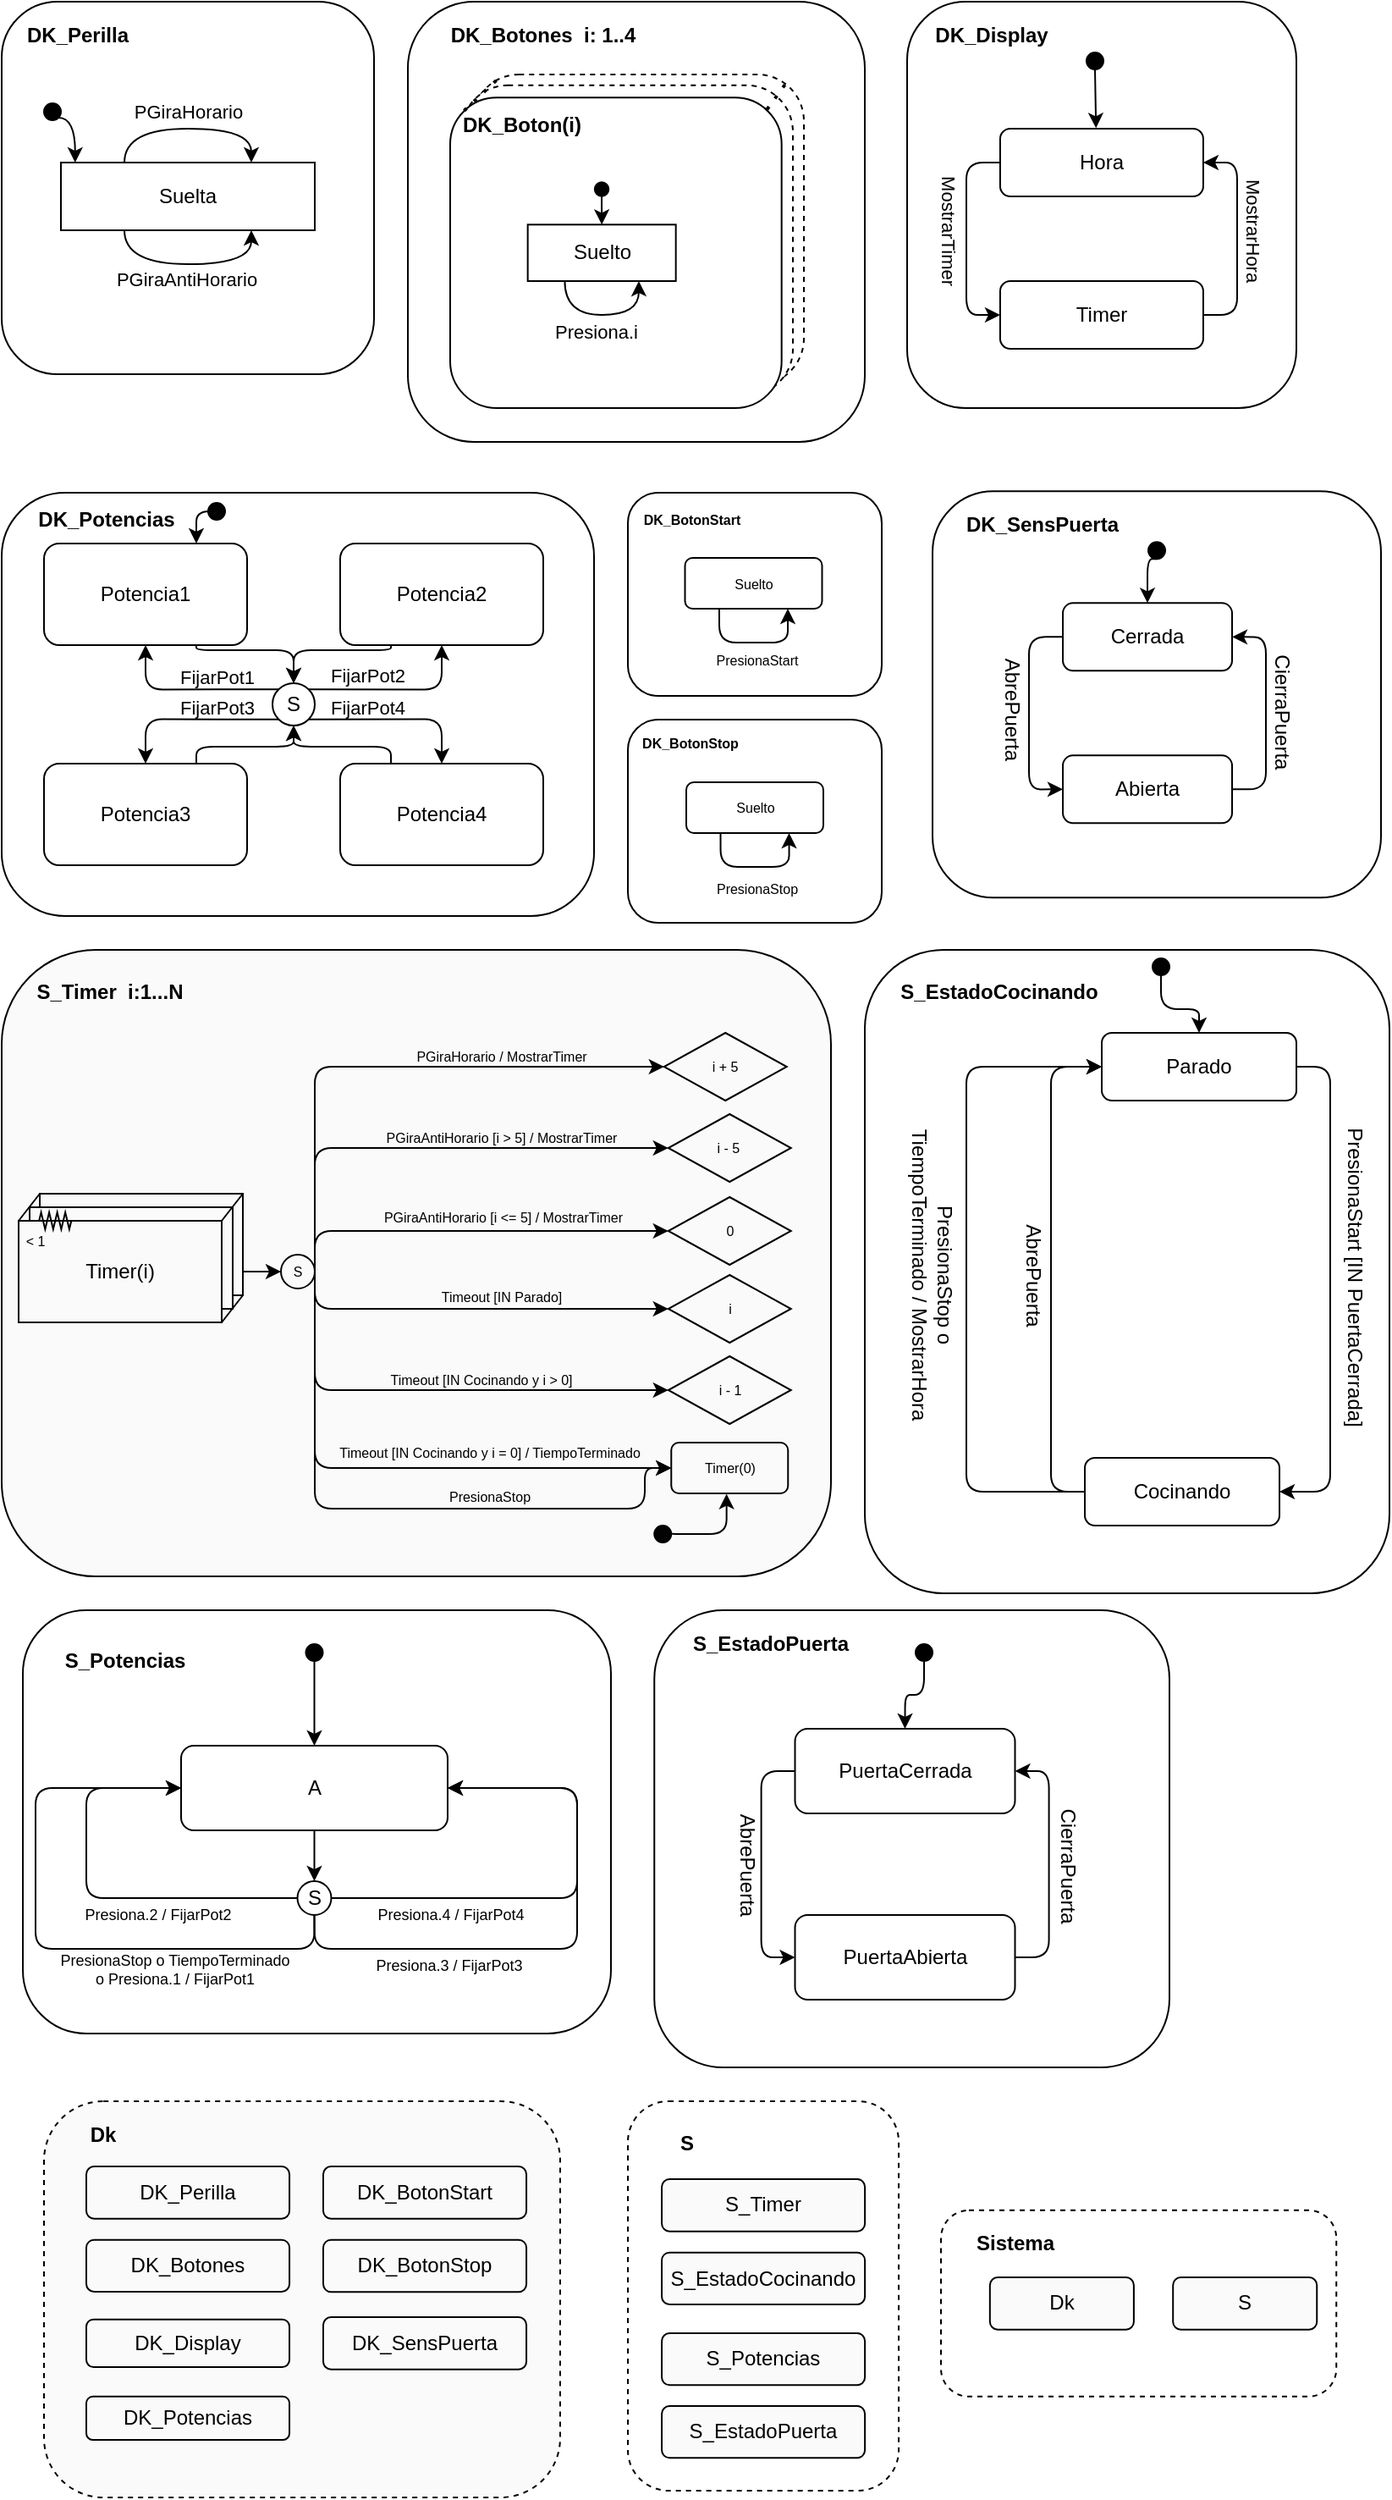 <mxfile version="14.6.13" type="device"><diagram id="PNp2T7QpOULLHMRqume6" name="Page-1"><mxGraphModel dx="1185" dy="685" grid="1" gridSize="10" guides="1" tooltips="1" connect="1" arrows="1" fold="1" page="1" pageScale="1" pageWidth="850" pageHeight="1100" math="0" shadow="0"><root><mxCell id="0"/><mxCell id="1" parent="0"/><mxCell id="enhw_PwO_BOHBUtOa5ec-1" value="" style="rounded=1;whiteSpace=wrap;html=1;" vertex="1" parent="1"><mxGeometry x="10" y="10" width="220" height="220" as="geometry"/></mxCell><mxCell id="enhw_PwO_BOHBUtOa5ec-2" value="DK_Perilla" style="text;html=1;strokeColor=none;fillColor=none;align=center;verticalAlign=middle;whiteSpace=wrap;rounded=0;fontStyle=1" vertex="1" parent="1"><mxGeometry x="20" y="20" width="70" height="20" as="geometry"/></mxCell><mxCell id="enhw_PwO_BOHBUtOa5ec-3" value="Suelta" style="rounded=0;whiteSpace=wrap;html=1;" vertex="1" parent="1"><mxGeometry x="45" y="105" width="150" height="40" as="geometry"/></mxCell><mxCell id="enhw_PwO_BOHBUtOa5ec-4" style="edgeStyle=orthogonalEdgeStyle;orthogonalLoop=1;jettySize=auto;html=1;exitX=0.25;exitY=0;exitDx=0;exitDy=0;entryX=0.75;entryY=0;entryDx=0;entryDy=0;curved=1;" edge="1" parent="1" source="enhw_PwO_BOHBUtOa5ec-3" target="enhw_PwO_BOHBUtOa5ec-3"><mxGeometry relative="1" as="geometry"><Array as="points"><mxPoint x="82" y="85"/><mxPoint x="158" y="85"/></Array></mxGeometry></mxCell><mxCell id="enhw_PwO_BOHBUtOa5ec-5" value="PGiraHorario" style="edgeLabel;html=1;align=center;verticalAlign=middle;resizable=0;points=[];" vertex="1" connectable="0" parent="enhw_PwO_BOHBUtOa5ec-4"><mxGeometry x="-0.123" y="-1" relative="1" as="geometry"><mxPoint x="7" y="-11" as="offset"/></mxGeometry></mxCell><mxCell id="enhw_PwO_BOHBUtOa5ec-7" style="edgeStyle=orthogonalEdgeStyle;curved=1;orthogonalLoop=1;jettySize=auto;html=1;exitX=0.25;exitY=1;exitDx=0;exitDy=0;entryX=0.75;entryY=1;entryDx=0;entryDy=0;strokeColor=#000000;" edge="1" parent="1" source="enhw_PwO_BOHBUtOa5ec-3" target="enhw_PwO_BOHBUtOa5ec-3"><mxGeometry relative="1" as="geometry"/></mxCell><mxCell id="enhw_PwO_BOHBUtOa5ec-8" value="PGiraAntiHorario" style="edgeLabel;html=1;align=center;verticalAlign=middle;resizable=0;points=[];" vertex="1" connectable="0" parent="1"><mxGeometry x="136.998" y="105" as="geometry"><mxPoint x="-18" y="69" as="offset"/></mxGeometry></mxCell><mxCell id="enhw_PwO_BOHBUtOa5ec-9" value="" style="rounded=1;whiteSpace=wrap;html=1;" vertex="1" parent="1"><mxGeometry x="250" y="10" width="270" height="260" as="geometry"/></mxCell><mxCell id="enhw_PwO_BOHBUtOa5ec-10" value="DK_Botones&amp;nbsp; i: 1..4" style="text;html=1;strokeColor=none;fillColor=none;align=center;verticalAlign=middle;whiteSpace=wrap;rounded=0;fontStyle=1" vertex="1" parent="1"><mxGeometry x="270" y="20" width="120" height="20" as="geometry"/></mxCell><mxCell id="enhw_PwO_BOHBUtOa5ec-15" value="" style="group" vertex="1" connectable="0" parent="1"><mxGeometry x="275" y="50" width="225" height="200" as="geometry"/></mxCell><mxCell id="enhw_PwO_BOHBUtOa5ec-11" value="" style="rounded=1;whiteSpace=wrap;html=1;dashed=1;" vertex="1" parent="enhw_PwO_BOHBUtOa5ec-15"><mxGeometry x="13.167" y="3" width="195.833" height="183.333" as="geometry"/></mxCell><mxCell id="enhw_PwO_BOHBUtOa5ec-12" value="" style="rounded=1;whiteSpace=wrap;html=1;dashed=1;" vertex="1" parent="enhw_PwO_BOHBUtOa5ec-15"><mxGeometry x="6.667" y="9.333" width="195.833" height="183.333" as="geometry"/></mxCell><mxCell id="enhw_PwO_BOHBUtOa5ec-13" value="" style="rounded=1;whiteSpace=wrap;html=1;" vertex="1" parent="enhw_PwO_BOHBUtOa5ec-15"><mxGeometry y="16.667" width="195.833" height="183.333" as="geometry"/></mxCell><mxCell id="enhw_PwO_BOHBUtOa5ec-16" value="DK_Boton(i)" style="text;html=1;strokeColor=none;fillColor=none;align=center;verticalAlign=middle;whiteSpace=wrap;rounded=0;fontStyle=1" vertex="1" parent="enhw_PwO_BOHBUtOa5ec-15"><mxGeometry x="3.333" y="24.167" width="79.167" height="16.667" as="geometry"/></mxCell><mxCell id="enhw_PwO_BOHBUtOa5ec-17" value="Suelto" style="rounded=0;whiteSpace=wrap;html=1;" vertex="1" parent="enhw_PwO_BOHBUtOa5ec-15"><mxGeometry x="45.833" y="91.667" width="87.5" height="33.333" as="geometry"/></mxCell><mxCell id="enhw_PwO_BOHBUtOa5ec-18" style="edgeStyle=orthogonalEdgeStyle;curved=1;orthogonalLoop=1;jettySize=auto;html=1;exitX=0.25;exitY=1;exitDx=0;exitDy=0;entryX=0.75;entryY=1;entryDx=0;entryDy=0;strokeColor=#000000;" edge="1" parent="enhw_PwO_BOHBUtOa5ec-15" source="enhw_PwO_BOHBUtOa5ec-17" target="enhw_PwO_BOHBUtOa5ec-17"><mxGeometry relative="1" as="geometry"/></mxCell><mxCell id="enhw_PwO_BOHBUtOa5ec-19" value="Presiona.i" style="edgeLabel;html=1;align=center;verticalAlign=middle;resizable=0;points=[];" vertex="1" connectable="0" parent="enhw_PwO_BOHBUtOa5ec-18"><mxGeometry x="0.183" y="-2" relative="1" as="geometry"><mxPoint x="-11" y="8" as="offset"/></mxGeometry></mxCell><mxCell id="enhw_PwO_BOHBUtOa5ec-27" style="edgeStyle=orthogonalEdgeStyle;curved=1;orthogonalLoop=1;jettySize=auto;html=1;exitX=0.5;exitY=1;exitDx=0;exitDy=0;entryX=0.5;entryY=0;entryDx=0;entryDy=0;strokeColor=#000000;" edge="1" parent="enhw_PwO_BOHBUtOa5ec-15" source="enhw_PwO_BOHBUtOa5ec-26" target="enhw_PwO_BOHBUtOa5ec-17"><mxGeometry relative="1" as="geometry"/></mxCell><mxCell id="enhw_PwO_BOHBUtOa5ec-26" value="" style="ellipse;whiteSpace=wrap;html=1;aspect=fixed;fillColor=#000000;" vertex="1" parent="enhw_PwO_BOHBUtOa5ec-15"><mxGeometry x="85.417" y="66.667" width="8.213" height="8.213" as="geometry"/></mxCell><mxCell id="enhw_PwO_BOHBUtOa5ec-126" value="" style="endArrow=none;dashed=1;html=1;dashPattern=1 3;strokeWidth=2;fontSize=8;exitX=0.008;exitY=0.082;exitDx=0;exitDy=0;entryX=0.08;entryY=0.011;entryDx=0;entryDy=0;entryPerimeter=0;exitPerimeter=0;" edge="1" parent="enhw_PwO_BOHBUtOa5ec-15" source="enhw_PwO_BOHBUtOa5ec-12" target="enhw_PwO_BOHBUtOa5ec-11"><mxGeometry width="50" height="50" relative="1" as="geometry"><mxPoint x="-5" y="70" as="sourcePoint"/><mxPoint x="45" y="20" as="targetPoint"/></mxGeometry></mxCell><mxCell id="enhw_PwO_BOHBUtOa5ec-128" value="" style="endArrow=none;dashed=1;html=1;dashPattern=1 3;strokeWidth=2;fontSize=8;entryX=0.944;entryY=0.031;entryDx=0;entryDy=0;entryPerimeter=0;exitX=0.956;exitY=0.038;exitDx=0;exitDy=0;exitPerimeter=0;" edge="1" parent="enhw_PwO_BOHBUtOa5ec-15" source="enhw_PwO_BOHBUtOa5ec-13" target="enhw_PwO_BOHBUtOa5ec-11"><mxGeometry width="50" height="50" relative="1" as="geometry"><mxPoint x="25" y="70" as="sourcePoint"/><mxPoint x="75" y="20" as="targetPoint"/></mxGeometry></mxCell><mxCell id="enhw_PwO_BOHBUtOa5ec-20" value="" style="rounded=1;whiteSpace=wrap;html=1;" vertex="1" parent="1"><mxGeometry x="545" y="10" width="230" height="240" as="geometry"/></mxCell><mxCell id="enhw_PwO_BOHBUtOa5ec-21" value="DK_Display" style="text;html=1;strokeColor=none;fillColor=none;align=center;verticalAlign=middle;whiteSpace=wrap;rounded=0;fontStyle=1" vertex="1" parent="1"><mxGeometry x="565" y="20" width="60" height="20" as="geometry"/></mxCell><mxCell id="enhw_PwO_BOHBUtOa5ec-31" style="edgeStyle=orthogonalEdgeStyle;orthogonalLoop=1;jettySize=auto;html=1;exitX=0;exitY=0.5;exitDx=0;exitDy=0;entryX=0;entryY=0.5;entryDx=0;entryDy=0;strokeColor=#000000;" edge="1" parent="1" source="enhw_PwO_BOHBUtOa5ec-22" target="enhw_PwO_BOHBUtOa5ec-23"><mxGeometry relative="1" as="geometry"/></mxCell><mxCell id="enhw_PwO_BOHBUtOa5ec-32" value="MostrarTimer" style="edgeLabel;html=1;align=center;verticalAlign=middle;resizable=0;points=[];rotation=90;" vertex="1" connectable="0" parent="enhw_PwO_BOHBUtOa5ec-31"><mxGeometry x="-0.159" y="-1" relative="1" as="geometry"><mxPoint x="-9" y="5" as="offset"/></mxGeometry></mxCell><mxCell id="enhw_PwO_BOHBUtOa5ec-22" value="Hora" style="rounded=1;whiteSpace=wrap;html=1;" vertex="1" parent="1"><mxGeometry x="599.97" y="85" width="120" height="40" as="geometry"/></mxCell><mxCell id="enhw_PwO_BOHBUtOa5ec-33" style="edgeStyle=orthogonalEdgeStyle;orthogonalLoop=1;jettySize=auto;html=1;exitX=1;exitY=0.5;exitDx=0;exitDy=0;entryX=1;entryY=0.5;entryDx=0;entryDy=0;strokeColor=#000000;" edge="1" parent="1" source="enhw_PwO_BOHBUtOa5ec-23" target="enhw_PwO_BOHBUtOa5ec-22"><mxGeometry relative="1" as="geometry"/></mxCell><mxCell id="enhw_PwO_BOHBUtOa5ec-34" value="MostrarHora" style="edgeLabel;html=1;align=center;verticalAlign=middle;resizable=0;points=[];rotation=90;" vertex="1" connectable="0" parent="enhw_PwO_BOHBUtOa5ec-33"><mxGeometry x="0.067" y="-1" relative="1" as="geometry"><mxPoint x="9" y="-1" as="offset"/></mxGeometry></mxCell><mxCell id="enhw_PwO_BOHBUtOa5ec-23" value="Timer" style="rounded=1;whiteSpace=wrap;html=1;" vertex="1" parent="1"><mxGeometry x="599.97" y="175" width="120" height="40" as="geometry"/></mxCell><mxCell id="enhw_PwO_BOHBUtOa5ec-25" style="edgeStyle=orthogonalEdgeStyle;curved=1;orthogonalLoop=1;jettySize=auto;html=1;exitX=1;exitY=1;exitDx=0;exitDy=0;entryX=0.056;entryY=0.001;entryDx=0;entryDy=0;strokeColor=#000000;entryPerimeter=0;" edge="1" parent="1" source="enhw_PwO_BOHBUtOa5ec-24" target="enhw_PwO_BOHBUtOa5ec-3"><mxGeometry relative="1" as="geometry"/></mxCell><mxCell id="enhw_PwO_BOHBUtOa5ec-24" value="" style="ellipse;whiteSpace=wrap;html=1;aspect=fixed;fillColor=#000000;" vertex="1" parent="1"><mxGeometry x="35" y="70" width="10" height="10" as="geometry"/></mxCell><mxCell id="enhw_PwO_BOHBUtOa5ec-30" style="edgeStyle=orthogonalEdgeStyle;orthogonalLoop=1;jettySize=auto;html=1;exitX=0.5;exitY=1;exitDx=0;exitDy=0;entryX=0.472;entryY=-0.008;entryDx=0;entryDy=0;entryPerimeter=0;strokeColor=#000000;" edge="1" parent="1" source="enhw_PwO_BOHBUtOa5ec-29" target="enhw_PwO_BOHBUtOa5ec-22"><mxGeometry relative="1" as="geometry"><mxPoint x="660" y="40" as="sourcePoint"/></mxGeometry></mxCell><mxCell id="enhw_PwO_BOHBUtOa5ec-29" value="" style="ellipse;whiteSpace=wrap;html=1;aspect=fixed;fillColor=#000000;" vertex="1" parent="1"><mxGeometry x="651" y="40" width="10" height="10" as="geometry"/></mxCell><mxCell id="enhw_PwO_BOHBUtOa5ec-35" value="" style="rounded=1;whiteSpace=wrap;html=1;fillColor=#FFFFFF;" vertex="1" parent="1"><mxGeometry x="10" y="300" width="350" height="250" as="geometry"/></mxCell><mxCell id="enhw_PwO_BOHBUtOa5ec-45" style="edgeStyle=orthogonalEdgeStyle;orthogonalLoop=1;jettySize=auto;html=1;exitX=0.75;exitY=1;exitDx=0;exitDy=0;entryX=0.5;entryY=0;entryDx=0;entryDy=0;strokeColor=#000000;" edge="1" parent="1" source="enhw_PwO_BOHBUtOa5ec-37" target="enhw_PwO_BOHBUtOa5ec-41"><mxGeometry relative="1" as="geometry"><Array as="points"><mxPoint x="125" y="393"/><mxPoint x="183" y="393"/></Array></mxGeometry></mxCell><mxCell id="enhw_PwO_BOHBUtOa5ec-37" value="Potencia1" style="rounded=1;whiteSpace=wrap;html=1;fillColor=#FFFFFF;" vertex="1" parent="1"><mxGeometry x="35" y="330" width="120" height="60" as="geometry"/></mxCell><mxCell id="enhw_PwO_BOHBUtOa5ec-49" style="edgeStyle=orthogonalEdgeStyle;orthogonalLoop=1;jettySize=auto;html=1;exitX=0.25;exitY=1;exitDx=0;exitDy=0;entryX=0.5;entryY=0;entryDx=0;entryDy=0;strokeColor=#000000;" edge="1" parent="1" source="enhw_PwO_BOHBUtOa5ec-38" target="enhw_PwO_BOHBUtOa5ec-41"><mxGeometry relative="1" as="geometry"><Array as="points"><mxPoint x="240" y="393"/><mxPoint x="183" y="393"/></Array></mxGeometry></mxCell><mxCell id="enhw_PwO_BOHBUtOa5ec-38" value="Potencia2" style="rounded=1;whiteSpace=wrap;html=1;fillColor=#FFFFFF;" vertex="1" parent="1"><mxGeometry x="210" y="330" width="120" height="60" as="geometry"/></mxCell><mxCell id="enhw_PwO_BOHBUtOa5ec-55" style="edgeStyle=orthogonalEdgeStyle;orthogonalLoop=1;jettySize=auto;html=1;exitX=0.75;exitY=0;exitDx=0;exitDy=0;entryX=0.5;entryY=1;entryDx=0;entryDy=0;strokeColor=#000000;" edge="1" parent="1" source="enhw_PwO_BOHBUtOa5ec-39" target="enhw_PwO_BOHBUtOa5ec-41"><mxGeometry relative="1" as="geometry"><Array as="points"><mxPoint x="125" y="450"/><mxPoint x="183" y="450"/></Array></mxGeometry></mxCell><mxCell id="enhw_PwO_BOHBUtOa5ec-39" value="Potencia3" style="rounded=1;whiteSpace=wrap;html=1;fillColor=#FFFFFF;" vertex="1" parent="1"><mxGeometry x="35" y="460" width="120" height="60" as="geometry"/></mxCell><mxCell id="enhw_PwO_BOHBUtOa5ec-54" style="edgeStyle=orthogonalEdgeStyle;orthogonalLoop=1;jettySize=auto;html=1;exitX=0.25;exitY=0;exitDx=0;exitDy=0;entryX=0.5;entryY=1;entryDx=0;entryDy=0;strokeColor=#000000;" edge="1" parent="1" source="enhw_PwO_BOHBUtOa5ec-40" target="enhw_PwO_BOHBUtOa5ec-41"><mxGeometry relative="1" as="geometry"><Array as="points"><mxPoint x="240" y="450"/><mxPoint x="183" y="450"/></Array></mxGeometry></mxCell><mxCell id="enhw_PwO_BOHBUtOa5ec-40" value="Potencia4" style="rounded=1;whiteSpace=wrap;html=1;fillColor=#FFFFFF;" vertex="1" parent="1"><mxGeometry x="210" y="460" width="120" height="60" as="geometry"/></mxCell><mxCell id="enhw_PwO_BOHBUtOa5ec-47" style="edgeStyle=orthogonalEdgeStyle;orthogonalLoop=1;jettySize=auto;html=1;exitX=0;exitY=0;exitDx=0;exitDy=0;entryX=0.5;entryY=1;entryDx=0;entryDy=0;strokeColor=#000000;" edge="1" parent="1" source="enhw_PwO_BOHBUtOa5ec-41" target="enhw_PwO_BOHBUtOa5ec-37"><mxGeometry relative="1" as="geometry"/></mxCell><mxCell id="enhw_PwO_BOHBUtOa5ec-48" value="FijarPot1" style="edgeLabel;html=1;align=center;verticalAlign=middle;resizable=0;points=[];labelBackgroundColor=none;" vertex="1" connectable="0" parent="enhw_PwO_BOHBUtOa5ec-47"><mxGeometry x="-0.4" relative="1" as="geometry"><mxPoint x="-5" y="-7" as="offset"/></mxGeometry></mxCell><mxCell id="enhw_PwO_BOHBUtOa5ec-50" style="edgeStyle=orthogonalEdgeStyle;orthogonalLoop=1;jettySize=auto;html=1;exitX=1;exitY=0;exitDx=0;exitDy=0;entryX=0.5;entryY=1;entryDx=0;entryDy=0;strokeColor=#000000;" edge="1" parent="1" source="enhw_PwO_BOHBUtOa5ec-41" target="enhw_PwO_BOHBUtOa5ec-38"><mxGeometry relative="1" as="geometry"/></mxCell><mxCell id="enhw_PwO_BOHBUtOa5ec-52" style="edgeStyle=orthogonalEdgeStyle;orthogonalLoop=1;jettySize=auto;html=1;exitX=1;exitY=1;exitDx=0;exitDy=0;entryX=0.5;entryY=0;entryDx=0;entryDy=0;strokeColor=#000000;" edge="1" parent="1" source="enhw_PwO_BOHBUtOa5ec-41" target="enhw_PwO_BOHBUtOa5ec-40"><mxGeometry relative="1" as="geometry"><Array as="points"><mxPoint x="270" y="434"/></Array></mxGeometry></mxCell><mxCell id="enhw_PwO_BOHBUtOa5ec-56" style="edgeStyle=orthogonalEdgeStyle;orthogonalLoop=1;jettySize=auto;html=1;exitX=0;exitY=1;exitDx=0;exitDy=0;entryX=0.5;entryY=0;entryDx=0;entryDy=0;strokeColor=#000000;" edge="1" parent="1" source="enhw_PwO_BOHBUtOa5ec-41" target="enhw_PwO_BOHBUtOa5ec-39"><mxGeometry relative="1" as="geometry"><Array as="points"><mxPoint x="95" y="434"/></Array></mxGeometry></mxCell><mxCell id="enhw_PwO_BOHBUtOa5ec-41" value="S" style="ellipse;whiteSpace=wrap;html=1;aspect=fixed;fillColor=#FFFFFF;" vertex="1" parent="1"><mxGeometry x="170" y="412.5" width="25" height="25" as="geometry"/></mxCell><mxCell id="enhw_PwO_BOHBUtOa5ec-51" value="FijarPot2" style="edgeLabel;html=1;align=center;verticalAlign=middle;resizable=0;points=[];labelBackgroundColor=none;" vertex="1" connectable="0" parent="1"><mxGeometry x="155.002" y="419.174" as="geometry"><mxPoint x="71" y="-11" as="offset"/></mxGeometry></mxCell><mxCell id="enhw_PwO_BOHBUtOa5ec-53" value="FijarPot4" style="edgeLabel;html=1;align=center;verticalAlign=middle;resizable=0;points=[];labelBackgroundColor=none;" vertex="1" connectable="0" parent="1"><mxGeometry x="155.002" y="438.004" as="geometry"><mxPoint x="71" y="-11" as="offset"/></mxGeometry></mxCell><mxCell id="enhw_PwO_BOHBUtOa5ec-57" value="FijarPot3" style="edgeLabel;html=1;align=center;verticalAlign=middle;resizable=0;points=[];labelBackgroundColor=none;" vertex="1" connectable="0" parent="1"><mxGeometry x="66.002" y="438.004" as="geometry"><mxPoint x="71" y="-11" as="offset"/></mxGeometry></mxCell><mxCell id="enhw_PwO_BOHBUtOa5ec-59" style="edgeStyle=orthogonalEdgeStyle;orthogonalLoop=1;jettySize=auto;html=1;exitX=0.8;exitY=0.5;exitDx=0;exitDy=0;entryX=0.75;entryY=0;entryDx=0;entryDy=0;strokeColor=#000000;exitPerimeter=0;" edge="1" parent="1" source="enhw_PwO_BOHBUtOa5ec-58" target="enhw_PwO_BOHBUtOa5ec-37"><mxGeometry relative="1" as="geometry"/></mxCell><mxCell id="enhw_PwO_BOHBUtOa5ec-58" value="" style="ellipse;whiteSpace=wrap;html=1;aspect=fixed;labelBackgroundColor=none;fillColor=#030303;" vertex="1" parent="1"><mxGeometry x="132" y="306" width="10" height="10" as="geometry"/></mxCell><mxCell id="enhw_PwO_BOHBUtOa5ec-60" value="DK_Potencias" style="text;html=1;strokeColor=none;fillColor=none;align=center;verticalAlign=middle;whiteSpace=wrap;rounded=0;labelBackgroundColor=none;fontStyle=1" vertex="1" parent="1"><mxGeometry x="35" y="306" width="74" height="20" as="geometry"/></mxCell><mxCell id="enhw_PwO_BOHBUtOa5ec-62" value="" style="rounded=1;whiteSpace=wrap;html=1;labelBackgroundColor=none;fillColor=#FAFAFA;dashed=1;" vertex="1" parent="1"><mxGeometry x="35" y="1250" width="305" height="234" as="geometry"/></mxCell><mxCell id="enhw_PwO_BOHBUtOa5ec-63" value="DK_Perilla" style="rounded=1;whiteSpace=wrap;html=1;labelBackgroundColor=none;fillColor=#FAFAFA;" vertex="1" parent="1"><mxGeometry x="60" y="1288.51" width="120.03" height="30.83" as="geometry"/></mxCell><mxCell id="enhw_PwO_BOHBUtOa5ec-64" value="DK_Botones" style="rounded=1;whiteSpace=wrap;html=1;labelBackgroundColor=none;fillColor=#FAFAFA;" vertex="1" parent="1"><mxGeometry x="60" y="1331.84" width="120.03" height="30.66" as="geometry"/></mxCell><mxCell id="enhw_PwO_BOHBUtOa5ec-65" value="DK_Display" style="rounded=1;whiteSpace=wrap;html=1;labelBackgroundColor=none;fillColor=#FAFAFA;" vertex="1" parent="1"><mxGeometry x="60" y="1378.84" width="120.02" height="28.16" as="geometry"/></mxCell><mxCell id="enhw_PwO_BOHBUtOa5ec-66" value="DK_Potencias" style="rounded=1;whiteSpace=wrap;html=1;labelBackgroundColor=none;fillColor=#FAFAFA;" vertex="1" parent="1"><mxGeometry x="60" y="1424.42" width="120.02" height="25.58" as="geometry"/></mxCell><mxCell id="enhw_PwO_BOHBUtOa5ec-67" value="Dk" style="text;html=1;strokeColor=none;fillColor=none;align=center;verticalAlign=middle;whiteSpace=wrap;rounded=0;labelBackgroundColor=none;fontStyle=1" vertex="1" parent="1"><mxGeometry x="50" y="1260" width="40" height="20" as="geometry"/></mxCell><mxCell id="enhw_PwO_BOHBUtOa5ec-68" value="" style="rounded=1;whiteSpace=wrap;html=1;labelBackgroundColor=none;fillColor=#FAFAFA;" vertex="1" parent="1"><mxGeometry x="10" y="570" width="490" height="370" as="geometry"/></mxCell><mxCell id="enhw_PwO_BOHBUtOa5ec-69" value="S_Timer&amp;nbsp; i:1...N" style="text;html=1;strokeColor=none;fillColor=none;align=center;verticalAlign=middle;whiteSpace=wrap;rounded=0;labelBackgroundColor=none;fontStyle=1" vertex="1" parent="1"><mxGeometry x="27" y="585" width="94" height="20" as="geometry"/></mxCell><mxCell id="enhw_PwO_BOHBUtOa5ec-88" style="edgeStyle=orthogonalEdgeStyle;orthogonalLoop=1;jettySize=auto;html=1;exitX=1;exitY=0.5;exitDx=0;exitDy=0;fontSize=8;strokeColor=#000000;" edge="1" parent="1" source="enhw_PwO_BOHBUtOa5ec-73"><mxGeometry relative="1" as="geometry"><mxPoint x="175" y="760" as="targetPoint"/></mxGeometry></mxCell><mxCell id="enhw_PwO_BOHBUtOa5ec-85" value="i + 5" style="rhombus;whiteSpace=wrap;html=1;rounded=0;labelBackgroundColor=none;fontSize=8;fillColor=#FAFAFA;" vertex="1" parent="1"><mxGeometry x="401.38" y="619" width="72.5" height="40" as="geometry"/></mxCell><mxCell id="enhw_PwO_BOHBUtOa5ec-89" style="edgeStyle=orthogonalEdgeStyle;orthogonalLoop=1;jettySize=auto;html=1;exitX=1;exitY=0.5;exitDx=0;exitDy=0;entryX=0;entryY=0.5;entryDx=0;entryDy=0;fontSize=8;strokeColor=#000000;" edge="1" parent="1" source="enhw_PwO_BOHBUtOa5ec-87" target="enhw_PwO_BOHBUtOa5ec-85"><mxGeometry relative="1" as="geometry"><Array as="points"><mxPoint x="195" y="639"/></Array></mxGeometry></mxCell><mxCell id="enhw_PwO_BOHBUtOa5ec-90" value="PGiraHorario / MostrarTimer" style="edgeLabel;html=1;align=center;verticalAlign=middle;resizable=0;points=[];fontSize=8;labelBackgroundColor=none;" vertex="1" connectable="0" parent="enhw_PwO_BOHBUtOa5ec-89"><mxGeometry x="0.27" y="2" relative="1" as="geometry"><mxPoint x="23" y="-4" as="offset"/></mxGeometry></mxCell><mxCell id="enhw_PwO_BOHBUtOa5ec-92" style="edgeStyle=orthogonalEdgeStyle;orthogonalLoop=1;jettySize=auto;html=1;exitX=1;exitY=0.5;exitDx=0;exitDy=0;entryX=0;entryY=0.5;entryDx=0;entryDy=0;fontSize=8;strokeColor=#000000;" edge="1" parent="1" source="enhw_PwO_BOHBUtOa5ec-87" target="enhw_PwO_BOHBUtOa5ec-91"><mxGeometry relative="1" as="geometry"><Array as="points"><mxPoint x="195" y="687"/></Array></mxGeometry></mxCell><mxCell id="enhw_PwO_BOHBUtOa5ec-95" style="edgeStyle=orthogonalEdgeStyle;orthogonalLoop=1;jettySize=auto;html=1;exitX=1;exitY=0.5;exitDx=0;exitDy=0;entryX=0;entryY=0.5;entryDx=0;entryDy=0;fontSize=8;strokeColor=#000000;" edge="1" parent="1" source="enhw_PwO_BOHBUtOa5ec-87" target="enhw_PwO_BOHBUtOa5ec-94"><mxGeometry relative="1" as="geometry"><Array as="points"><mxPoint x="195" y="736"/></Array></mxGeometry></mxCell><mxCell id="enhw_PwO_BOHBUtOa5ec-105" style="edgeStyle=orthogonalEdgeStyle;orthogonalLoop=1;jettySize=auto;html=1;exitX=1;exitY=0.5;exitDx=0;exitDy=0;entryX=0;entryY=0.5;entryDx=0;entryDy=0;fontSize=8;strokeColor=#000000;" edge="1" parent="1" source="enhw_PwO_BOHBUtOa5ec-87" target="enhw_PwO_BOHBUtOa5ec-98"><mxGeometry relative="1" as="geometry"><Array as="points"><mxPoint x="195" y="830"/></Array></mxGeometry></mxCell><mxCell id="enhw_PwO_BOHBUtOa5ec-106" value="Timeout [IN Cocinando y i &amp;gt; 0]" style="edgeLabel;html=1;align=center;verticalAlign=middle;resizable=0;points=[];fontSize=8;labelBackgroundColor=none;" vertex="1" connectable="0" parent="enhw_PwO_BOHBUtOa5ec-105"><mxGeometry x="0.421" relative="1" as="geometry"><mxPoint x="-30" y="-6" as="offset"/></mxGeometry></mxCell><mxCell id="enhw_PwO_BOHBUtOa5ec-108" style="edgeStyle=orthogonalEdgeStyle;orthogonalLoop=1;jettySize=auto;html=1;exitX=1;exitY=0.5;exitDx=0;exitDy=0;entryX=0;entryY=0.5;entryDx=0;entryDy=0;fontSize=8;strokeColor=#000000;" edge="1" parent="1" source="enhw_PwO_BOHBUtOa5ec-87" target="enhw_PwO_BOHBUtOa5ec-110"><mxGeometry relative="1" as="geometry"><mxPoint x="343.75" y="860" as="targetPoint"/><Array as="points"><mxPoint x="195" y="876"/></Array></mxGeometry></mxCell><mxCell id="enhw_PwO_BOHBUtOa5ec-142" style="edgeStyle=orthogonalEdgeStyle;orthogonalLoop=1;jettySize=auto;html=1;exitX=1;exitY=0.5;exitDx=0;exitDy=0;entryX=0;entryY=0.5;entryDx=0;entryDy=0;fontSize=12;strokeColor=#000000;" edge="1" parent="1" source="enhw_PwO_BOHBUtOa5ec-87" target="enhw_PwO_BOHBUtOa5ec-141"><mxGeometry relative="1" as="geometry"><Array as="points"><mxPoint x="195" y="782"/></Array></mxGeometry></mxCell><mxCell id="enhw_PwO_BOHBUtOa5ec-144" style="edgeStyle=orthogonalEdgeStyle;orthogonalLoop=1;jettySize=auto;html=1;exitX=1;exitY=0.5;exitDx=0;exitDy=0;entryX=0;entryY=0.5;entryDx=0;entryDy=0;fontSize=12;strokeColor=#000000;" edge="1" parent="1" source="enhw_PwO_BOHBUtOa5ec-87" target="enhw_PwO_BOHBUtOa5ec-110"><mxGeometry relative="1" as="geometry"><Array as="points"><mxPoint x="195" y="900"/><mxPoint x="390" y="900"/><mxPoint x="390" y="876"/></Array></mxGeometry></mxCell><mxCell id="enhw_PwO_BOHBUtOa5ec-87" value="S" style="ellipse;whiteSpace=wrap;html=1;aspect=fixed;rounded=0;labelBackgroundColor=none;fontSize=8;fillColor=#FAFAFA;" vertex="1" parent="1"><mxGeometry x="175" y="750" width="20" height="20" as="geometry"/></mxCell><mxCell id="enhw_PwO_BOHBUtOa5ec-91" value="i - 5&amp;nbsp;" style="rhombus;whiteSpace=wrap;html=1;rounded=0;labelBackgroundColor=none;fontSize=8;fillColor=#FAFAFA;" vertex="1" parent="1"><mxGeometry x="403.88" y="667" width="72.5" height="40" as="geometry"/></mxCell><mxCell id="enhw_PwO_BOHBUtOa5ec-93" value="PGiraAntiHorario [i &amp;gt; 5] / MostrarTimer" style="edgeLabel;html=1;align=center;verticalAlign=middle;resizable=0;points=[];fontSize=8;labelBackgroundColor=none;" vertex="1" connectable="0" parent="1"><mxGeometry x="318.0" y="645" as="geometry"><mxPoint x="-13" y="36" as="offset"/></mxGeometry></mxCell><mxCell id="enhw_PwO_BOHBUtOa5ec-94" value="0" style="rhombus;whiteSpace=wrap;html=1;rounded=0;labelBackgroundColor=none;fontSize=8;fillColor=#FAFAFA;" vertex="1" parent="1"><mxGeometry x="403.88" y="716" width="72.5" height="40" as="geometry"/></mxCell><mxCell id="enhw_PwO_BOHBUtOa5ec-96" value="PGiraAntiHorario [i &amp;lt;= 5] / MostrarTimer" style="edgeLabel;html=1;align=center;verticalAlign=middle;resizable=0;points=[];fontSize=8;labelBackgroundColor=none;" vertex="1" connectable="0" parent="1"><mxGeometry x="319.0" y="692" as="geometry"><mxPoint x="-13" y="36" as="offset"/></mxGeometry></mxCell><mxCell id="enhw_PwO_BOHBUtOa5ec-98" value="i - 1" style="rhombus;whiteSpace=wrap;html=1;rounded=0;labelBackgroundColor=none;fontSize=8;fillColor=#FAFAFA;" vertex="1" parent="1"><mxGeometry x="403.88" y="810" width="72.5" height="40" as="geometry"/></mxCell><mxCell id="enhw_PwO_BOHBUtOa5ec-99" value="" style="group" vertex="1" connectable="0" parent="1"><mxGeometry x="20" y="714" width="132.5" height="76" as="geometry"/></mxCell><mxCell id="enhw_PwO_BOHBUtOa5ec-71" value="" style="rounded=0;whiteSpace=wrap;html=1;labelBackgroundColor=none;fillColor=#FAFAFA;" vertex="1" parent="enhw_PwO_BOHBUtOa5ec-99"><mxGeometry x="12.5" width="120" height="60" as="geometry"/></mxCell><mxCell id="enhw_PwO_BOHBUtOa5ec-72" value="" style="rounded=0;whiteSpace=wrap;html=1;labelBackgroundColor=none;fillColor=#FAFAFA;" vertex="1" parent="enhw_PwO_BOHBUtOa5ec-99"><mxGeometry x="6.5" y="8" width="120" height="60" as="geometry"/></mxCell><mxCell id="enhw_PwO_BOHBUtOa5ec-73" value="" style="rounded=0;whiteSpace=wrap;html=1;labelBackgroundColor=none;fillColor=#FAFAFA;" vertex="1" parent="enhw_PwO_BOHBUtOa5ec-99"><mxGeometry y="16" width="120" height="60" as="geometry"/></mxCell><mxCell id="enhw_PwO_BOHBUtOa5ec-74" value="" style="endArrow=none;html=1;strokeColor=#000000;exitX=0;exitY=0;exitDx=0;exitDy=0;entryX=0;entryY=0;entryDx=0;entryDy=0;" edge="1" parent="enhw_PwO_BOHBUtOa5ec-99" source="enhw_PwO_BOHBUtOa5ec-73" target="enhw_PwO_BOHBUtOa5ec-71"><mxGeometry width="50" height="50" relative="1" as="geometry"><mxPoint x="107.5" y="68" as="sourcePoint"/><mxPoint x="157.5" y="18" as="targetPoint"/></mxGeometry></mxCell><mxCell id="enhw_PwO_BOHBUtOa5ec-78" value="" style="pointerEvents=1;verticalLabelPosition=bottom;shadow=0;dashed=0;align=center;html=1;verticalAlign=top;shape=mxgraph.electrical.resistors.resistor_2;labelBackgroundColor=none;fillColor=#FAFAFA;" vertex="1" parent="enhw_PwO_BOHBUtOa5ec-99"><mxGeometry x="6.75" y="11" width="29.75" height="10" as="geometry"/></mxCell><mxCell id="enhw_PwO_BOHBUtOa5ec-79" value="" style="endArrow=none;html=1;strokeColor=#000000;entryX=1;entryY=1;entryDx=0;entryDy=0;exitX=1;exitY=1;exitDx=0;exitDy=0;" edge="1" parent="enhw_PwO_BOHBUtOa5ec-99" source="enhw_PwO_BOHBUtOa5ec-73" target="enhw_PwO_BOHBUtOa5ec-71"><mxGeometry width="50" height="50" relative="1" as="geometry"><mxPoint x="37.5" y="58" as="sourcePoint"/><mxPoint x="87.5" y="8" as="targetPoint"/></mxGeometry></mxCell><mxCell id="enhw_PwO_BOHBUtOa5ec-80" value="&amp;lt; 1" style="text;html=1;strokeColor=none;fillColor=none;align=center;verticalAlign=middle;whiteSpace=wrap;rounded=0;labelBackgroundColor=none;fontSize=8;" vertex="1" parent="enhw_PwO_BOHBUtOa5ec-99"><mxGeometry x="1" y="24" width="17.5" height="7" as="geometry"/></mxCell><mxCell id="enhw_PwO_BOHBUtOa5ec-75" value="" style="endArrow=none;html=1;strokeColor=#000000;entryX=1;entryY=0;entryDx=0;entryDy=0;exitX=1;exitY=0;exitDx=0;exitDy=0;" edge="1" parent="enhw_PwO_BOHBUtOa5ec-99" source="enhw_PwO_BOHBUtOa5ec-73" target="enhw_PwO_BOHBUtOa5ec-71"><mxGeometry width="50" height="50" relative="1" as="geometry"><mxPoint x="152.5" y="725" as="sourcePoint"/><mxPoint x="202.5" y="675" as="targetPoint"/></mxGeometry></mxCell><mxCell id="enhw_PwO_BOHBUtOa5ec-76" value="Timer(i)" style="text;html=1;strokeColor=none;fillColor=none;align=center;verticalAlign=middle;whiteSpace=wrap;rounded=0;labelBackgroundColor=none;" vertex="1" parent="enhw_PwO_BOHBUtOa5ec-99"><mxGeometry x="40" y="36" width="40" height="20" as="geometry"/></mxCell><mxCell id="enhw_PwO_BOHBUtOa5ec-109" value="Timeout [IN Cocinando y i = 0] / TiempoTerminado" style="edgeLabel;html=1;align=center;verticalAlign=middle;resizable=0;points=[];fontSize=8;labelBackgroundColor=none;" vertex="1" connectable="0" parent="1"><mxGeometry x="309.996" y="829" as="geometry"><mxPoint x="-12" y="38" as="offset"/></mxGeometry></mxCell><mxCell id="enhw_PwO_BOHBUtOa5ec-110" value="Timer(0)" style="rounded=1;whiteSpace=wrap;html=1;labelBackgroundColor=none;fontSize=8;fillColor=#FAFAFA;" vertex="1" parent="1"><mxGeometry x="405.63" y="861" width="69" height="30" as="geometry"/></mxCell><mxCell id="enhw_PwO_BOHBUtOa5ec-112" style="edgeStyle=orthogonalEdgeStyle;orthogonalLoop=1;jettySize=auto;html=1;exitX=0;exitY=0.5;exitDx=0;exitDy=0;entryX=0.474;entryY=1.01;entryDx=0;entryDy=0;entryPerimeter=0;fontSize=8;strokeColor=#000000;" edge="1" parent="1" source="enhw_PwO_BOHBUtOa5ec-111" target="enhw_PwO_BOHBUtOa5ec-110"><mxGeometry relative="1" as="geometry"><Array as="points"><mxPoint x="401" y="915"/><mxPoint x="438" y="915"/></Array></mxGeometry></mxCell><mxCell id="enhw_PwO_BOHBUtOa5ec-111" value="" style="ellipse;whiteSpace=wrap;html=1;aspect=fixed;rounded=0;labelBackgroundColor=none;fontSize=8;fillColor=#030303;direction=south;" vertex="1" parent="1"><mxGeometry x="395.63" y="910" width="10" height="10" as="geometry"/></mxCell><mxCell id="enhw_PwO_BOHBUtOa5ec-113" value="" style="rounded=1;whiteSpace=wrap;html=1;labelBackgroundColor=none;fontSize=8;fillColor=#FFFFFF;" vertex="1" parent="1"><mxGeometry x="380" y="300" width="150" height="120" as="geometry"/></mxCell><mxCell id="enhw_PwO_BOHBUtOa5ec-114" value="" style="rounded=1;whiteSpace=wrap;html=1;labelBackgroundColor=none;fontSize=8;fillColor=#FFFFFF;" vertex="1" parent="1"><mxGeometry x="380" y="434" width="150" height="120" as="geometry"/></mxCell><mxCell id="enhw_PwO_BOHBUtOa5ec-115" value="DK_BotonStart" style="text;html=1;strokeColor=none;fillColor=none;align=center;verticalAlign=middle;whiteSpace=wrap;rounded=0;labelBackgroundColor=none;fontSize=8;fontStyle=1" vertex="1" parent="1"><mxGeometry x="388" y="306" width="60" height="20" as="geometry"/></mxCell><mxCell id="enhw_PwO_BOHBUtOa5ec-117" value="DK_BotonStop" style="text;html=1;strokeColor=none;fillColor=none;align=center;verticalAlign=middle;whiteSpace=wrap;rounded=0;labelBackgroundColor=none;fontSize=8;fontStyle=1" vertex="1" parent="1"><mxGeometry x="387" y="438" width="60" height="20" as="geometry"/></mxCell><mxCell id="enhw_PwO_BOHBUtOa5ec-118" value="Suelto" style="rounded=1;whiteSpace=wrap;html=1;labelBackgroundColor=none;fontSize=8;fillColor=#FFFFFF;" vertex="1" parent="1"><mxGeometry x="413.75" y="338.51" width="81" height="30" as="geometry"/></mxCell><mxCell id="enhw_PwO_BOHBUtOa5ec-119" value="Suelto" style="rounded=1;whiteSpace=wrap;html=1;labelBackgroundColor=none;fontSize=8;fillColor=#FFFFFF;" vertex="1" parent="1"><mxGeometry x="414.5" y="471" width="81" height="30" as="geometry"/></mxCell><mxCell id="enhw_PwO_BOHBUtOa5ec-120" style="edgeStyle=orthogonalEdgeStyle;orthogonalLoop=1;jettySize=auto;html=1;exitX=0.25;exitY=1;exitDx=0;exitDy=0;entryX=0.75;entryY=1;entryDx=0;entryDy=0;fontSize=8;strokeColor=#000000;" edge="1" parent="1" source="enhw_PwO_BOHBUtOa5ec-118" target="enhw_PwO_BOHBUtOa5ec-118"><mxGeometry relative="1" as="geometry"><Array as="points"><mxPoint x="434" y="388.51"/><mxPoint x="475" y="388.51"/></Array></mxGeometry></mxCell><mxCell id="enhw_PwO_BOHBUtOa5ec-121" value="PresionaStart" style="edgeLabel;html=1;align=center;verticalAlign=middle;resizable=0;points=[];fontSize=8;" vertex="1" connectable="0" parent="enhw_PwO_BOHBUtOa5ec-120"><mxGeometry x="0.227" y="1" relative="1" as="geometry"><mxPoint x="-8" y="11" as="offset"/></mxGeometry></mxCell><mxCell id="enhw_PwO_BOHBUtOa5ec-122" style="edgeStyle=orthogonalEdgeStyle;orthogonalLoop=1;jettySize=auto;html=1;exitX=0.25;exitY=1;exitDx=0;exitDy=0;entryX=0.75;entryY=1;entryDx=0;entryDy=0;fontSize=8;strokeColor=#000000;" edge="1" parent="1" source="enhw_PwO_BOHBUtOa5ec-119" target="enhw_PwO_BOHBUtOa5ec-119"><mxGeometry relative="1" as="geometry"/></mxCell><mxCell id="enhw_PwO_BOHBUtOa5ec-123" value="PresionaStop" style="edgeLabel;html=1;align=center;verticalAlign=middle;resizable=0;points=[];fontSize=8;" vertex="1" connectable="0" parent="1"><mxGeometry x="455.75" y="534" as="geometry"/></mxCell><mxCell id="enhw_PwO_BOHBUtOa5ec-124" value="DK_BotonStart" style="rounded=1;whiteSpace=wrap;html=1;labelBackgroundColor=none;fillColor=#FAFAFA;" vertex="1" parent="1"><mxGeometry x="200" y="1288.51" width="120.03" height="30.83" as="geometry"/></mxCell><mxCell id="enhw_PwO_BOHBUtOa5ec-125" value="DK_BotonStop" style="rounded=1;whiteSpace=wrap;html=1;labelBackgroundColor=none;fillColor=#FAFAFA;" vertex="1" parent="1"><mxGeometry x="200" y="1331.84" width="120.03" height="30.83" as="geometry"/></mxCell><mxCell id="enhw_PwO_BOHBUtOa5ec-130" value="" style="rounded=1;whiteSpace=wrap;html=1;labelBackgroundColor=none;fontSize=8;fillColor=#FFFFFF;" vertex="1" parent="1"><mxGeometry x="520" y="570" width="310" height="380" as="geometry"/></mxCell><mxCell id="enhw_PwO_BOHBUtOa5ec-131" value="S_EstadoCocinando" style="text;html=1;strokeColor=none;fillColor=none;align=center;verticalAlign=middle;whiteSpace=wrap;rounded=0;labelBackgroundColor=none;fontSize=12;fontStyle=1" vertex="1" parent="1"><mxGeometry x="556.5" y="585" width="84.5" height="20" as="geometry"/></mxCell><mxCell id="enhw_PwO_BOHBUtOa5ec-134" style="edgeStyle=orthogonalEdgeStyle;orthogonalLoop=1;jettySize=auto;html=1;exitX=1;exitY=0.5;exitDx=0;exitDy=0;entryX=1;entryY=0.5;entryDx=0;entryDy=0;fontSize=12;strokeColor=#000000;" edge="1" parent="1" source="enhw_PwO_BOHBUtOa5ec-132" target="enhw_PwO_BOHBUtOa5ec-133"><mxGeometry relative="1" as="geometry"/></mxCell><mxCell id="enhw_PwO_BOHBUtOa5ec-138" value="PresionaStart [IN PuertaCerrada]" style="edgeLabel;html=1;align=center;verticalAlign=middle;resizable=0;points=[];fontSize=12;rotation=90;" vertex="1" connectable="0" parent="enhw_PwO_BOHBUtOa5ec-134"><mxGeometry x="-0.426" y="-1" relative="1" as="geometry"><mxPoint x="16" y="57" as="offset"/></mxGeometry></mxCell><mxCell id="enhw_PwO_BOHBUtOa5ec-132" value="Parado" style="rounded=1;whiteSpace=wrap;html=1;labelBackgroundColor=none;fontSize=12;fillColor=#FFFFFF;" vertex="1" parent="1"><mxGeometry x="660" y="619" width="115.01" height="40" as="geometry"/></mxCell><mxCell id="enhw_PwO_BOHBUtOa5ec-135" style="edgeStyle=orthogonalEdgeStyle;orthogonalLoop=1;jettySize=auto;html=1;exitX=0;exitY=0.5;exitDx=0;exitDy=0;fontSize=12;strokeColor=#000000;entryX=0;entryY=0.5;entryDx=0;entryDy=0;" edge="1" parent="1" source="enhw_PwO_BOHBUtOa5ec-133" target="enhw_PwO_BOHBUtOa5ec-132"><mxGeometry relative="1" as="geometry"><mxPoint x="640" y="639" as="targetPoint"/><Array as="points"><mxPoint x="580" y="890"/><mxPoint x="580" y="639"/></Array></mxGeometry></mxCell><mxCell id="enhw_PwO_BOHBUtOa5ec-146" style="edgeStyle=orthogonalEdgeStyle;orthogonalLoop=1;jettySize=auto;html=1;exitX=0;exitY=0.5;exitDx=0;exitDy=0;entryX=0;entryY=0.5;entryDx=0;entryDy=0;fontSize=12;strokeColor=#000000;" edge="1" parent="1" source="enhw_PwO_BOHBUtOa5ec-133" target="enhw_PwO_BOHBUtOa5ec-132"><mxGeometry relative="1" as="geometry"/></mxCell><mxCell id="enhw_PwO_BOHBUtOa5ec-147" value="AbrePuerta" style="edgeLabel;html=1;align=center;verticalAlign=middle;resizable=0;points=[];fontSize=12;rotation=90;" vertex="1" connectable="0" parent="enhw_PwO_BOHBUtOa5ec-146"><mxGeometry x="0.211" y="-2" relative="1" as="geometry"><mxPoint x="-12" y="34" as="offset"/></mxGeometry></mxCell><mxCell id="enhw_PwO_BOHBUtOa5ec-133" value="Cocinando" style="rounded=1;whiteSpace=wrap;html=1;labelBackgroundColor=none;fontSize=12;fillColor=#FFFFFF;" vertex="1" parent="1"><mxGeometry x="650" y="870" width="115.01" height="40" as="geometry"/></mxCell><mxCell id="enhw_PwO_BOHBUtOa5ec-137" style="edgeStyle=orthogonalEdgeStyle;orthogonalLoop=1;jettySize=auto;html=1;exitX=0.5;exitY=1;exitDx=0;exitDy=0;entryX=0.5;entryY=0;entryDx=0;entryDy=0;fontSize=12;strokeColor=#000000;" edge="1" parent="1" source="enhw_PwO_BOHBUtOa5ec-136" target="enhw_PwO_BOHBUtOa5ec-132"><mxGeometry relative="1" as="geometry"/></mxCell><mxCell id="enhw_PwO_BOHBUtOa5ec-136" value="" style="ellipse;whiteSpace=wrap;html=1;aspect=fixed;rounded=0;labelBackgroundColor=none;fontSize=12;fillColor=#000000;" vertex="1" parent="1"><mxGeometry x="690" y="575" width="10" height="10" as="geometry"/></mxCell><mxCell id="enhw_PwO_BOHBUtOa5ec-139" value="PresionaStop o &lt;br&gt;TiempoTerminado / MostrarHora" style="edgeLabel;html=1;align=center;verticalAlign=middle;resizable=0;points=[];fontSize=12;rotation=90;" vertex="1" connectable="0" parent="1"><mxGeometry x="559.969" y="761.0" as="geometry"/></mxCell><mxCell id="enhw_PwO_BOHBUtOa5ec-141" value="i" style="rhombus;whiteSpace=wrap;html=1;rounded=0;labelBackgroundColor=none;fontSize=8;fillColor=#FAFAFA;" vertex="1" parent="1"><mxGeometry x="403.88" y="762" width="72.5" height="40" as="geometry"/></mxCell><mxCell id="enhw_PwO_BOHBUtOa5ec-143" value="Timeout [IN Parado]" style="edgeLabel;html=1;align=center;verticalAlign=middle;resizable=0;points=[];fontSize=8;labelBackgroundColor=none;" vertex="1" connectable="0" parent="1"><mxGeometry x="305.005" y="775" as="geometry"/></mxCell><mxCell id="enhw_PwO_BOHBUtOa5ec-145" value="PresionaStop" style="edgeLabel;html=1;align=center;verticalAlign=middle;resizable=0;points=[];fontSize=8;labelBackgroundColor=none;" vertex="1" connectable="0" parent="1"><mxGeometry x="309.996" y="855" as="geometry"><mxPoint x="-12" y="38" as="offset"/></mxGeometry></mxCell><mxCell id="enhw_PwO_BOHBUtOa5ec-148" value="" style="rounded=1;whiteSpace=wrap;html=1;labelBackgroundColor=none;fontSize=12;fillColor=#FFFFFF;" vertex="1" parent="1"><mxGeometry x="22.5" y="960" width="347.5" height="250" as="geometry"/></mxCell><mxCell id="enhw_PwO_BOHBUtOa5ec-149" value="S_Potencias" style="text;html=1;strokeColor=none;fillColor=none;align=center;verticalAlign=middle;whiteSpace=wrap;rounded=0;labelBackgroundColor=none;fontSize=12;fontStyle=1" vertex="1" parent="1"><mxGeometry x="45" y="980" width="76" height="20" as="geometry"/></mxCell><mxCell id="enhw_PwO_BOHBUtOa5ec-150" value="" style="rounded=1;whiteSpace=wrap;html=1;labelBackgroundColor=none;fontSize=12;fillColor=#FFFFFF;" vertex="1" parent="1"><mxGeometry x="560.01" y="299.17" width="264.99" height="240" as="geometry"/></mxCell><mxCell id="enhw_PwO_BOHBUtOa5ec-151" value="DK_SensPuerta" style="text;html=1;strokeColor=none;fillColor=none;align=center;verticalAlign=middle;whiteSpace=wrap;rounded=0;fontStyle=1" vertex="1" parent="1"><mxGeometry x="580.01" y="309.17" width="90" height="20" as="geometry"/></mxCell><mxCell id="enhw_PwO_BOHBUtOa5ec-161" style="edgeStyle=orthogonalEdgeStyle;orthogonalLoop=1;jettySize=auto;html=1;exitX=0;exitY=0.5;exitDx=0;exitDy=0;entryX=0;entryY=0.5;entryDx=0;entryDy=0;fontSize=12;strokeColor=#000000;" edge="1" parent="1" source="enhw_PwO_BOHBUtOa5ec-152" target="enhw_PwO_BOHBUtOa5ec-153"><mxGeometry relative="1" as="geometry"/></mxCell><mxCell id="enhw_PwO_BOHBUtOa5ec-162" value="AbrePuerta" style="edgeLabel;html=1;align=center;verticalAlign=middle;resizable=0;points=[];fontSize=12;rotation=90;" vertex="1" connectable="0" parent="enhw_PwO_BOHBUtOa5ec-161"><mxGeometry x="-0.291" y="1" relative="1" as="geometry"><mxPoint x="-11" y="16" as="offset"/></mxGeometry></mxCell><mxCell id="enhw_PwO_BOHBUtOa5ec-152" value="Cerrada" style="rounded=1;whiteSpace=wrap;html=1;labelBackgroundColor=none;fontSize=12;fillColor=#FFFFFF;" vertex="1" parent="1"><mxGeometry x="637.01" y="365.17" width="100" height="40" as="geometry"/></mxCell><mxCell id="enhw_PwO_BOHBUtOa5ec-159" style="edgeStyle=orthogonalEdgeStyle;orthogonalLoop=1;jettySize=auto;html=1;exitX=1;exitY=0.5;exitDx=0;exitDy=0;entryX=1;entryY=0.5;entryDx=0;entryDy=0;fontSize=12;strokeColor=#000000;" edge="1" parent="1" source="enhw_PwO_BOHBUtOa5ec-153" target="enhw_PwO_BOHBUtOa5ec-152"><mxGeometry relative="1" as="geometry"/></mxCell><mxCell id="enhw_PwO_BOHBUtOa5ec-160" value="CierraPuerta" style="edgeLabel;html=1;align=center;verticalAlign=middle;resizable=0;points=[];fontSize=12;rotation=90;" vertex="1" connectable="0" parent="enhw_PwO_BOHBUtOa5ec-159"><mxGeometry x="0.176" y="-2" relative="1" as="geometry"><mxPoint x="8" y="10" as="offset"/></mxGeometry></mxCell><mxCell id="enhw_PwO_BOHBUtOa5ec-153" value="Abierta" style="rounded=1;whiteSpace=wrap;html=1;labelBackgroundColor=none;fontSize=12;fillColor=#FFFFFF;" vertex="1" parent="1"><mxGeometry x="637.01" y="455.17" width="100" height="40" as="geometry"/></mxCell><mxCell id="enhw_PwO_BOHBUtOa5ec-155" style="edgeStyle=orthogonalEdgeStyle;orthogonalLoop=1;jettySize=auto;html=1;exitX=0.5;exitY=1;exitDx=0;exitDy=0;entryX=0.5;entryY=0;entryDx=0;entryDy=0;fontSize=12;strokeColor=#000000;" edge="1" parent="1" source="enhw_PwO_BOHBUtOa5ec-154" target="enhw_PwO_BOHBUtOa5ec-152"><mxGeometry relative="1" as="geometry"/></mxCell><mxCell id="enhw_PwO_BOHBUtOa5ec-154" value="" style="ellipse;whiteSpace=wrap;html=1;aspect=fixed;fillColor=#000000;" vertex="1" parent="1"><mxGeometry x="687.51" y="329.17" width="10" height="10" as="geometry"/></mxCell><mxCell id="enhw_PwO_BOHBUtOa5ec-163" value="DK_SensPuerta" style="rounded=1;whiteSpace=wrap;html=1;labelBackgroundColor=none;fillColor=#FAFAFA;" vertex="1" parent="1"><mxGeometry x="200" y="1377.51" width="120.03" height="30.83" as="geometry"/></mxCell><mxCell id="enhw_PwO_BOHBUtOa5ec-164" value="" style="rounded=1;whiteSpace=wrap;html=1;labelBackgroundColor=none;fontSize=12;fillColor=#FFFFFF;" vertex="1" parent="1"><mxGeometry x="395.63" y="960" width="304.37" height="270" as="geometry"/></mxCell><mxCell id="enhw_PwO_BOHBUtOa5ec-165" value="S_EstadoPuerta" style="text;html=1;strokeColor=none;fillColor=none;align=center;verticalAlign=middle;whiteSpace=wrap;rounded=0;labelBackgroundColor=none;fontSize=12;fontStyle=1" vertex="1" parent="1"><mxGeometry x="415.63" y="970" width="97.25" height="20" as="geometry"/></mxCell><mxCell id="enhw_PwO_BOHBUtOa5ec-171" style="edgeStyle=orthogonalEdgeStyle;orthogonalLoop=1;jettySize=auto;html=1;exitX=0;exitY=0.5;exitDx=0;exitDy=0;entryX=0;entryY=0.5;entryDx=0;entryDy=0;fontSize=12;strokeColor=#000000;" edge="1" parent="1" source="enhw_PwO_BOHBUtOa5ec-166" target="enhw_PwO_BOHBUtOa5ec-167"><mxGeometry relative="1" as="geometry"/></mxCell><mxCell id="enhw_PwO_BOHBUtOa5ec-173" value="AbrePuerta" style="edgeLabel;html=1;align=center;verticalAlign=middle;resizable=0;points=[];fontSize=12;rotation=90;" vertex="1" connectable="0" parent="enhw_PwO_BOHBUtOa5ec-171"><mxGeometry x="-0.084" y="1" relative="1" as="geometry"><mxPoint x="-9" y="6" as="offset"/></mxGeometry></mxCell><mxCell id="enhw_PwO_BOHBUtOa5ec-166" value="PuertaCerrada" style="rounded=1;whiteSpace=wrap;html=1;labelBackgroundColor=none;fontSize=12;fillColor=#FFFFFF;" vertex="1" parent="1"><mxGeometry x="478.75" y="1030" width="130" height="50" as="geometry"/></mxCell><mxCell id="enhw_PwO_BOHBUtOa5ec-170" style="edgeStyle=orthogonalEdgeStyle;orthogonalLoop=1;jettySize=auto;html=1;exitX=1;exitY=0.5;exitDx=0;exitDy=0;entryX=1;entryY=0.5;entryDx=0;entryDy=0;fontSize=12;strokeColor=#000000;" edge="1" parent="1" source="enhw_PwO_BOHBUtOa5ec-167" target="enhw_PwO_BOHBUtOa5ec-166"><mxGeometry relative="1" as="geometry"/></mxCell><mxCell id="enhw_PwO_BOHBUtOa5ec-172" value="CierraPuerta" style="edgeLabel;html=1;align=center;verticalAlign=middle;resizable=0;points=[];fontSize=12;rotation=90;" vertex="1" connectable="0" parent="enhw_PwO_BOHBUtOa5ec-170"><mxGeometry x="0.16" relative="1" as="geometry"><mxPoint x="11" y="12" as="offset"/></mxGeometry></mxCell><mxCell id="enhw_PwO_BOHBUtOa5ec-167" value="PuertaAbierta" style="rounded=1;whiteSpace=wrap;html=1;labelBackgroundColor=none;fontSize=12;fillColor=#FFFFFF;" vertex="1" parent="1"><mxGeometry x="478.75" y="1140" width="130" height="50" as="geometry"/></mxCell><mxCell id="enhw_PwO_BOHBUtOa5ec-175" style="edgeStyle=orthogonalEdgeStyle;orthogonalLoop=1;jettySize=auto;html=1;exitX=0.5;exitY=1;exitDx=0;exitDy=0;entryX=0.5;entryY=0;entryDx=0;entryDy=0;fontSize=12;strokeColor=#000000;" edge="1" parent="1" source="enhw_PwO_BOHBUtOa5ec-174" target="enhw_PwO_BOHBUtOa5ec-166"><mxGeometry relative="1" as="geometry"/></mxCell><mxCell id="enhw_PwO_BOHBUtOa5ec-174" value="" style="ellipse;whiteSpace=wrap;html=1;aspect=fixed;rounded=0;labelBackgroundColor=none;fontSize=12;fillColor=#000000;" vertex="1" parent="1"><mxGeometry x="550.01" y="980" width="10" height="10" as="geometry"/></mxCell><mxCell id="enhw_PwO_BOHBUtOa5ec-180" style="edgeStyle=orthogonalEdgeStyle;orthogonalLoop=1;jettySize=auto;html=1;exitX=0.5;exitY=1;exitDx=0;exitDy=0;entryX=0.5;entryY=0;entryDx=0;entryDy=0;fontSize=12;strokeColor=#000000;" edge="1" parent="1" source="enhw_PwO_BOHBUtOa5ec-176" target="enhw_PwO_BOHBUtOa5ec-179"><mxGeometry relative="1" as="geometry"/></mxCell><mxCell id="enhw_PwO_BOHBUtOa5ec-176" value="A" style="rounded=1;whiteSpace=wrap;html=1;labelBackgroundColor=none;fontSize=12;fillColor=#FFFFFF;" vertex="1" parent="1"><mxGeometry x="116" y="1040" width="157.5" height="50" as="geometry"/></mxCell><mxCell id="enhw_PwO_BOHBUtOa5ec-178" style="edgeStyle=orthogonalEdgeStyle;orthogonalLoop=1;jettySize=auto;html=1;exitX=0.5;exitY=1;exitDx=0;exitDy=0;entryX=0.5;entryY=0;entryDx=0;entryDy=0;fontSize=12;strokeColor=#000000;" edge="1" parent="1" source="enhw_PwO_BOHBUtOa5ec-177" target="enhw_PwO_BOHBUtOa5ec-176"><mxGeometry relative="1" as="geometry"/></mxCell><mxCell id="enhw_PwO_BOHBUtOa5ec-177" value="" style="ellipse;whiteSpace=wrap;html=1;aspect=fixed;rounded=0;labelBackgroundColor=none;fontSize=12;fillColor=#000000;" vertex="1" parent="1"><mxGeometry x="189.75" y="980" width="10" height="10" as="geometry"/></mxCell><mxCell id="enhw_PwO_BOHBUtOa5ec-181" style="edgeStyle=orthogonalEdgeStyle;orthogonalLoop=1;jettySize=auto;html=1;exitX=0.5;exitY=1;exitDx=0;exitDy=0;entryX=0;entryY=0.5;entryDx=0;entryDy=0;fontSize=12;strokeColor=#000000;" edge="1" parent="1" source="enhw_PwO_BOHBUtOa5ec-179" target="enhw_PwO_BOHBUtOa5ec-176"><mxGeometry relative="1" as="geometry"><Array as="points"><mxPoint x="195" y="1160"/><mxPoint x="30" y="1160"/><mxPoint x="30" y="1065"/></Array></mxGeometry></mxCell><mxCell id="enhw_PwO_BOHBUtOa5ec-182" value="PresionaStop o TiempoTerminado&lt;br style=&quot;font-size: 9px;&quot;&gt;o Presiona.1 / FijarPot1" style="edgeLabel;html=1;align=center;verticalAlign=middle;resizable=0;points=[];fontSize=9;labelBackgroundColor=none;" vertex="1" connectable="0" parent="enhw_PwO_BOHBUtOa5ec-181"><mxGeometry x="-0.066" y="-1" relative="1" as="geometry"><mxPoint x="68" y="13" as="offset"/></mxGeometry></mxCell><mxCell id="enhw_PwO_BOHBUtOa5ec-183" style="edgeStyle=orthogonalEdgeStyle;orthogonalLoop=1;jettySize=auto;html=1;exitX=0;exitY=0.5;exitDx=0;exitDy=0;entryX=0;entryY=0.5;entryDx=0;entryDy=0;fontSize=9;strokeColor=#000000;" edge="1" parent="1" source="enhw_PwO_BOHBUtOa5ec-179" target="enhw_PwO_BOHBUtOa5ec-176"><mxGeometry relative="1" as="geometry"><Array as="points"><mxPoint x="60" y="1130"/><mxPoint x="60" y="1065"/></Array></mxGeometry></mxCell><mxCell id="enhw_PwO_BOHBUtOa5ec-184" value="Presiona.2 / FijarPot2" style="edgeLabel;html=1;align=center;verticalAlign=middle;resizable=0;points=[];fontSize=9;" vertex="1" connectable="0" parent="enhw_PwO_BOHBUtOa5ec-183"><mxGeometry x="-0.306" y="-1" relative="1" as="geometry"><mxPoint x="2" y="11" as="offset"/></mxGeometry></mxCell><mxCell id="enhw_PwO_BOHBUtOa5ec-186" style="edgeStyle=orthogonalEdgeStyle;orthogonalLoop=1;jettySize=auto;html=1;exitX=1;exitY=0.5;exitDx=0;exitDy=0;entryX=1;entryY=0.5;entryDx=0;entryDy=0;fontSize=9;strokeColor=#000000;" edge="1" parent="1" source="enhw_PwO_BOHBUtOa5ec-179" target="enhw_PwO_BOHBUtOa5ec-176"><mxGeometry relative="1" as="geometry"><Array as="points"><mxPoint x="350" y="1130"/><mxPoint x="350" y="1065"/></Array></mxGeometry></mxCell><mxCell id="enhw_PwO_BOHBUtOa5ec-187" value="Presiona.4 / FijarPot4" style="edgeLabel;html=1;align=center;verticalAlign=middle;resizable=0;points=[];fontSize=9;labelBackgroundColor=none;" vertex="1" connectable="0" parent="enhw_PwO_BOHBUtOa5ec-186"><mxGeometry x="-0.421" y="1" relative="1" as="geometry"><mxPoint x="-13" y="11" as="offset"/></mxGeometry></mxCell><mxCell id="enhw_PwO_BOHBUtOa5ec-188" style="edgeStyle=orthogonalEdgeStyle;orthogonalLoop=1;jettySize=auto;html=1;exitX=0.5;exitY=1;exitDx=0;exitDy=0;entryX=1;entryY=0.5;entryDx=0;entryDy=0;fontSize=9;strokeColor=#000000;" edge="1" parent="1" source="enhw_PwO_BOHBUtOa5ec-179" target="enhw_PwO_BOHBUtOa5ec-176"><mxGeometry relative="1" as="geometry"><Array as="points"><mxPoint x="195" y="1160"/><mxPoint x="350" y="1160"/><mxPoint x="350" y="1065"/></Array></mxGeometry></mxCell><mxCell id="enhw_PwO_BOHBUtOa5ec-189" value="Presiona.3 / FijarPot3" style="edgeLabel;html=1;align=center;verticalAlign=middle;resizable=0;points=[];fontSize=9;" vertex="1" connectable="0" parent="enhw_PwO_BOHBUtOa5ec-188"><mxGeometry x="-0.228" relative="1" as="geometry"><mxPoint x="-35" y="10" as="offset"/></mxGeometry></mxCell><mxCell id="enhw_PwO_BOHBUtOa5ec-179" value="S" style="ellipse;whiteSpace=wrap;html=1;aspect=fixed;rounded=0;labelBackgroundColor=none;fontSize=12;fillColor=#FFFFFF;" vertex="1" parent="1"><mxGeometry x="184.75" y="1120" width="20" height="20" as="geometry"/></mxCell><mxCell id="enhw_PwO_BOHBUtOa5ec-190" value="" style="rounded=1;whiteSpace=wrap;html=1;labelBackgroundColor=none;fontSize=9;fillColor=#FFFFFF;dashed=1;" vertex="1" parent="1"><mxGeometry x="380" y="1250" width="160.03" height="230" as="geometry"/></mxCell><mxCell id="enhw_PwO_BOHBUtOa5ec-191" value="S" style="text;html=1;strokeColor=none;fillColor=none;align=center;verticalAlign=middle;whiteSpace=wrap;rounded=0;labelBackgroundColor=none;fontStyle=1" vertex="1" parent="1"><mxGeometry x="395.03" y="1265" width="40" height="20" as="geometry"/></mxCell><mxCell id="enhw_PwO_BOHBUtOa5ec-192" value="S_Timer" style="rounded=1;whiteSpace=wrap;html=1;labelBackgroundColor=none;fillColor=#FAFAFA;" vertex="1" parent="1"><mxGeometry x="400.03" y="1296.01" width="120.03" height="30.83" as="geometry"/></mxCell><mxCell id="enhw_PwO_BOHBUtOa5ec-193" value="S_EstadoCocinando" style="rounded=1;whiteSpace=wrap;html=1;labelBackgroundColor=none;fillColor=#FAFAFA;" vertex="1" parent="1"><mxGeometry x="400.03" y="1339.34" width="120.03" height="30.66" as="geometry"/></mxCell><mxCell id="enhw_PwO_BOHBUtOa5ec-194" value="S_Potencias" style="rounded=1;whiteSpace=wrap;html=1;labelBackgroundColor=none;fillColor=#FAFAFA;" vertex="1" parent="1"><mxGeometry x="400.03" y="1387" width="120.03" height="30.66" as="geometry"/></mxCell><mxCell id="enhw_PwO_BOHBUtOa5ec-195" value="S_EstadoPuerta" style="rounded=1;whiteSpace=wrap;html=1;labelBackgroundColor=none;fillColor=#FAFAFA;" vertex="1" parent="1"><mxGeometry x="400.03" y="1430" width="120.03" height="30.66" as="geometry"/></mxCell><mxCell id="enhw_PwO_BOHBUtOa5ec-196" value="" style="rounded=1;whiteSpace=wrap;html=1;dashed=1;labelBackgroundColor=none;fontSize=9;fillColor=#FFFFFF;" vertex="1" parent="1"><mxGeometry x="565" y="1314.42" width="233.62" height="110" as="geometry"/></mxCell><mxCell id="enhw_PwO_BOHBUtOa5ec-197" value="Dk" style="rounded=1;whiteSpace=wrap;html=1;labelBackgroundColor=none;fillColor=#FAFAFA;" vertex="1" parent="1"><mxGeometry x="593.92" y="1354.01" width="85.03" height="30.83" as="geometry"/></mxCell><mxCell id="enhw_PwO_BOHBUtOa5ec-198" value="S" style="rounded=1;whiteSpace=wrap;html=1;labelBackgroundColor=none;fillColor=#FAFAFA;" vertex="1" parent="1"><mxGeometry x="702.1" y="1354" width="85.03" height="30.83" as="geometry"/></mxCell><mxCell id="enhw_PwO_BOHBUtOa5ec-199" value="Sistema" style="text;html=1;strokeColor=none;fillColor=none;align=center;verticalAlign=middle;whiteSpace=wrap;rounded=0;labelBackgroundColor=none;fontStyle=1" vertex="1" parent="1"><mxGeometry x="578.62" y="1324.42" width="60" height="20" as="geometry"/></mxCell></root></mxGraphModel></diagram></mxfile>